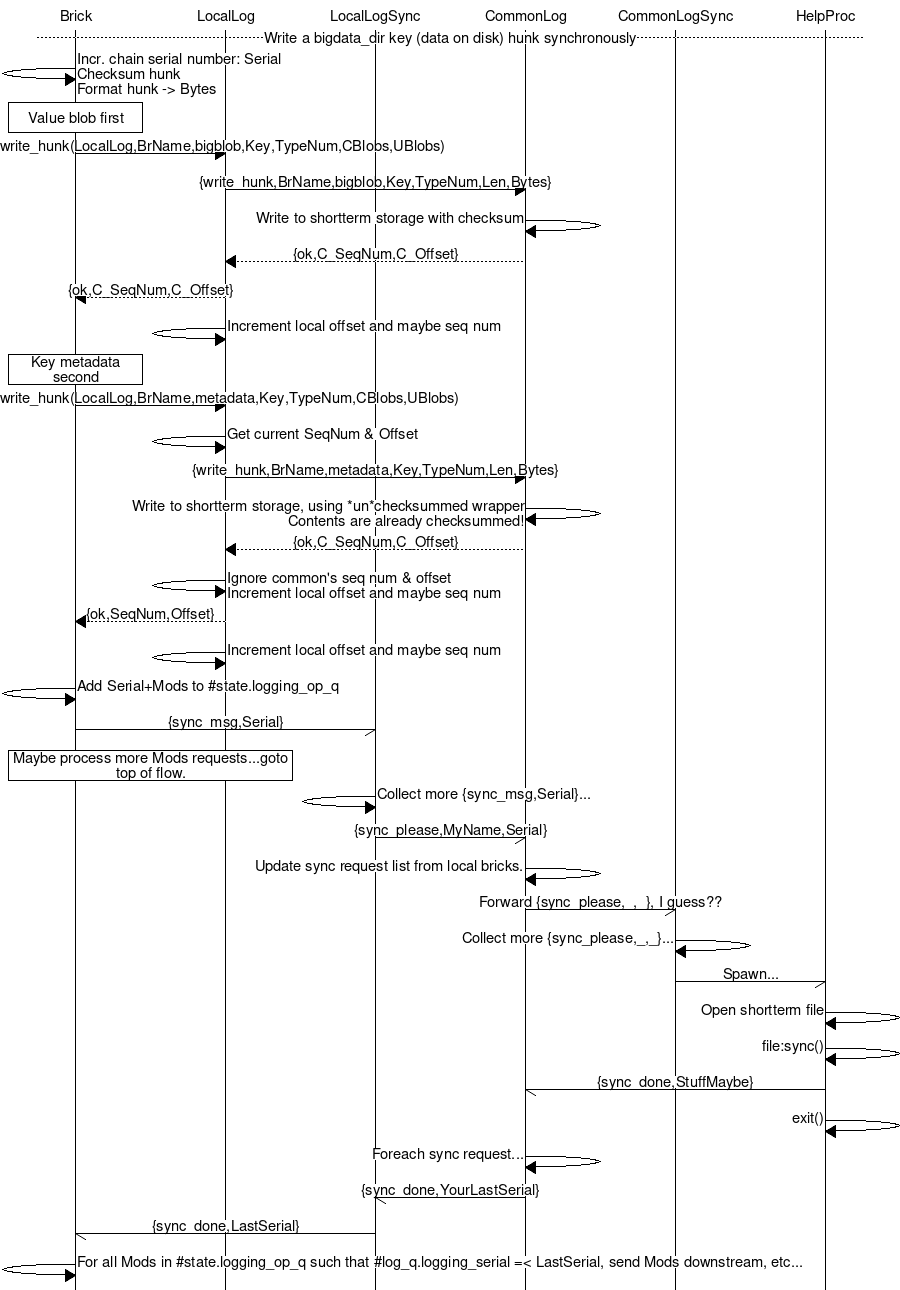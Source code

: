 
## An attempt at documenting the flow of writes in the gmt_hlog_cmn.erl
## implementation.

msc {
    hscale = "1.5";
    Brick, LocalLog, LocalLogSync, CommonLog, CommonLogSync, HelpProc;

    --- [label="Write a bigdata_dir key (data on disk) hunk synchronously"];

    Brick=>Brick [label="Incr. chain serial number: Serial\nChecksum hunk\nFormat hunk -> Bytes"];
    Brick box Brick [label="Value blob first"];
    Brick=>LocalLog [label="write_hunk(LocalLog,BrName,bigblob,Key,TypeNum,CBlobs,UBlobs)"];
    LocalLog=>CommonLog [label="{write_hunk,BrName,bigblob,Key,TypeNum,Len,Bytes}"];
    CommonLog=>CommonLog [label="Write to shortterm storage with checksum"];
    CommonLog>>LocalLog [label="{ok,C_SeqNum,C_Offset}"];
    LocalLog>>Brick [label="{ok,C_SeqNum,C_Offset}"];
    LocalLog=>LocalLog [label="Increment local offset and maybe seq num"];

    Brick box Brick [label="Key metadata second"];
    Brick=>LocalLog [label="write_hunk(LocalLog,BrName,metadata,Key,TypeNum,CBlobs,UBlobs)"];
    LocalLog=>LocalLog [label="Get current SeqNum & Offset"];
    LocalLog=>CommonLog [label="{write_hunk,BrName,metadata,Key,TypeNum,Len,Bytes}"];
    CommonLog=>CommonLog [label="Write to shortterm storage, using *un*checksummed wrapper\nContents are already checksummed!"];
    CommonLog>>LocalLog [label="{ok,C_SeqNum,C_Offset}"];
    LocalLog=>LocalLog [label="Ignore common's seq num & offset\nIncrement local offset and maybe seq num"];
    LocalLog>>Brick [label="{ok,SeqNum,Offset}"];
    LocalLog=>LocalLog [label="Increment local offset and maybe seq num"];
    Brick=>Brick [label="Add Serial+Mods to #state.logging_op_q"];

    Brick->LocalLogSync [label="{sync_msg,Serial}"];
    Brick box LocalLog [label="Maybe process more Mods requests...goto top of flow."];
    LocalLogSync=>LocalLogSync [label="Collect more {sync_msg,Serial}..."];
    LocalLogSync->CommonLog [label="{sync_please,MyName,Serial}"];
    CommonLog=>CommonLog [label="Update sync request list from local bricks."];
    CommonLog->CommonLogSync [label="Forward {sync_please,_,_}, I guess??"];
    CommonLogSync=>CommonLogSync [label="Collect more {sync_please,_,_}..."];
    CommonLogSync->HelpProc [label="Spawn..."];
    HelpProc=>HelpProc [label="Open shortterm file"];
    HelpProc=>HelpProc [label="file:sync()"];
    HelpProc->CommonLog [label="{sync_done,StuffMaybe}"];
    HelpProc=>HelpProc [label="exit()"];
    CommonLog=>CommonLog [label="Foreach sync request..."];
    CommonLog->LocalLogSync [label="{sync_done,YourLastSerial}"];
    LocalLogSync->Brick [label="{sync_done,LastSerial}"];
    Brick=>Brick [label="For all Mods in #state.logging_op_q such that #log_q.logging_serial =< LastSerial, send Mods downstream, etc..."];

}
